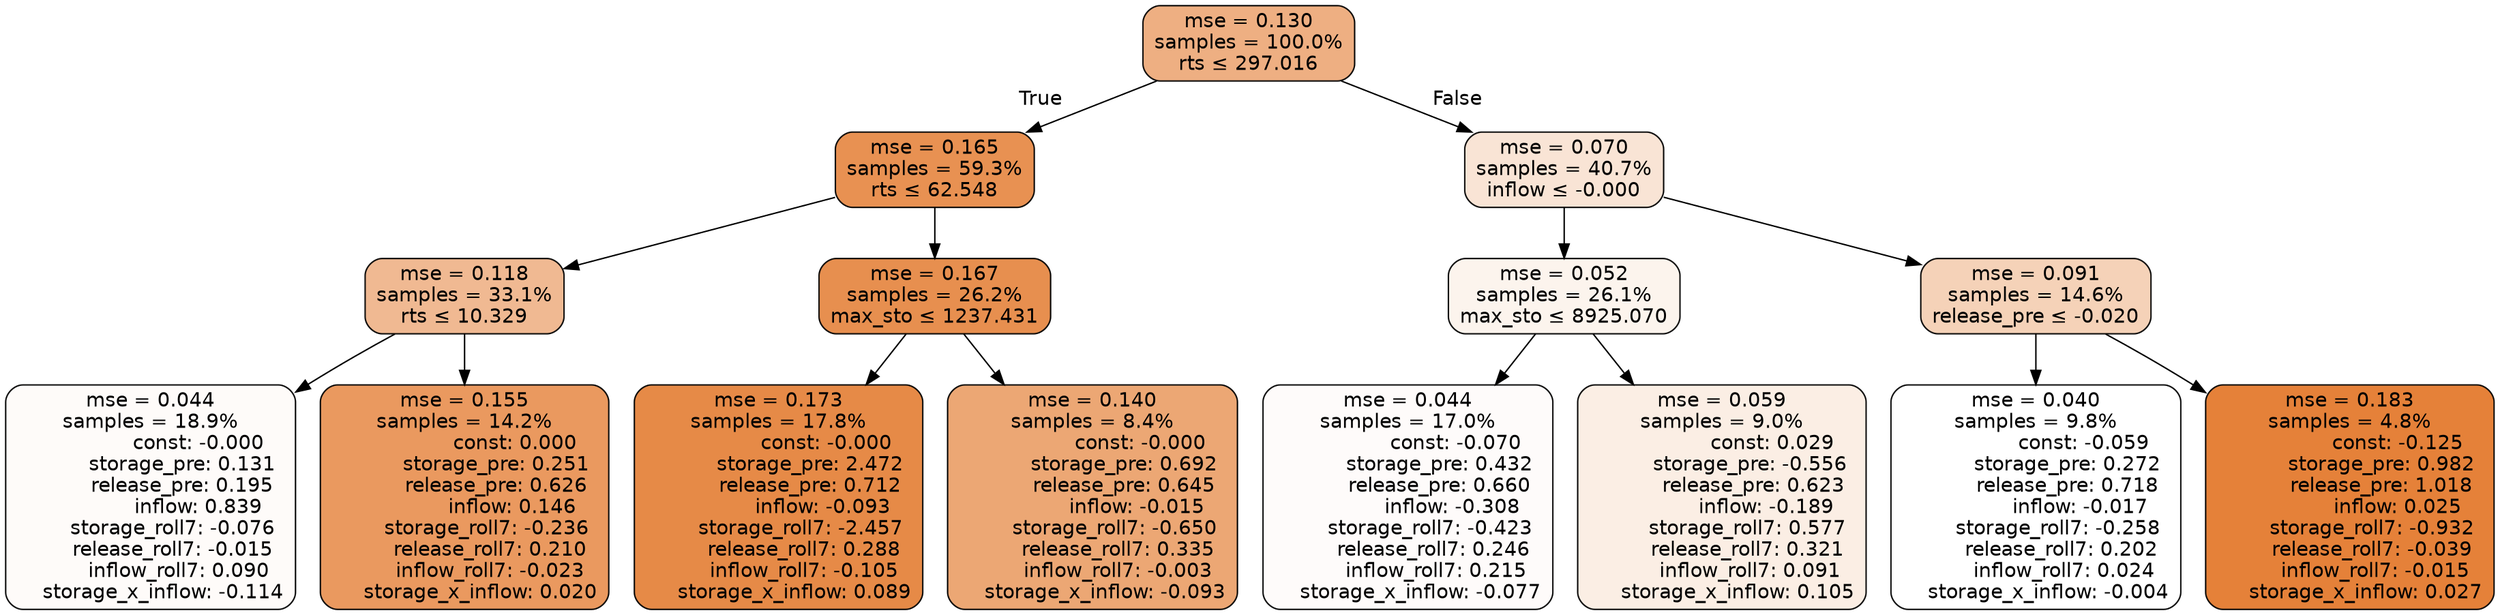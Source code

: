 digraph tree {
bgcolor="transparent"
node [shape=rectangle, style="filled, rounded", color="black", fontname=helvetica] ;
edge [fontname=helvetica] ;
	"0" [label="mse = 0.130
samples = 100.0%
rts &le; 297.016", fillcolor="#eeaf82"]
	"1" [label="mse = 0.165
samples = 59.3%
rts &le; 62.548", fillcolor="#e89152"]
	"2" [label="mse = 0.118
samples = 33.1%
rts &le; 10.329", fillcolor="#f0b992"]
	"3" [label="mse = 0.044
samples = 18.9%
               const: -0.000
          storage_pre: 0.131
          release_pre: 0.195
               inflow: 0.839
       storage_roll7: -0.076
       release_roll7: -0.015
         inflow_roll7: 0.090
    storage_x_inflow: -0.114", fillcolor="#fefbf9"]
	"4" [label="mse = 0.155
samples = 14.2%
                const: 0.000
          storage_pre: 0.251
          release_pre: 0.626
               inflow: 0.146
       storage_roll7: -0.236
        release_roll7: 0.210
        inflow_roll7: -0.023
     storage_x_inflow: 0.020", fillcolor="#ea995f"]
	"5" [label="mse = 0.167
samples = 26.2%
max_sto &le; 1237.431", fillcolor="#e78f4f"]
	"6" [label="mse = 0.173
samples = 17.8%
               const: -0.000
          storage_pre: 2.472
          release_pre: 0.712
              inflow: -0.093
       storage_roll7: -2.457
        release_roll7: 0.288
        inflow_roll7: -0.105
     storage_x_inflow: 0.089", fillcolor="#e68a47"]
	"7" [label="mse = 0.140
samples = 8.4%
               const: -0.000
          storage_pre: 0.692
          release_pre: 0.645
              inflow: -0.015
       storage_roll7: -0.650
        release_roll7: 0.335
        inflow_roll7: -0.003
    storage_x_inflow: -0.093", fillcolor="#eca774"]
	"8" [label="mse = 0.070
samples = 40.7%
inflow &le; -0.000", fillcolor="#f9e4d5"]
	"9" [label="mse = 0.052
samples = 26.1%
max_sto &le; 8925.070", fillcolor="#fcf4ed"]
	"10" [label="mse = 0.044
samples = 17.0%
               const: -0.070
          storage_pre: 0.432
          release_pre: 0.660
              inflow: -0.308
       storage_roll7: -0.423
        release_roll7: 0.246
         inflow_roll7: 0.215
    storage_x_inflow: -0.077", fillcolor="#fefbfa"]
	"11" [label="mse = 0.059
samples = 9.0%
                const: 0.029
         storage_pre: -0.556
          release_pre: 0.623
              inflow: -0.189
        storage_roll7: 0.577
        release_roll7: 0.321
         inflow_roll7: 0.091
     storage_x_inflow: 0.105", fillcolor="#fbeee4"]
	"12" [label="mse = 0.091
samples = 14.6%
release_pre &le; -0.020", fillcolor="#f5d2b8"]
	"13" [label="mse = 0.040
samples = 9.8%
               const: -0.059
          storage_pre: 0.272
          release_pre: 0.718
              inflow: -0.017
       storage_roll7: -0.258
        release_roll7: 0.202
         inflow_roll7: 0.024
    storage_x_inflow: -0.004", fillcolor="#ffffff"]
	"14" [label="mse = 0.183
samples = 4.8%
               const: -0.125
          storage_pre: 0.982
          release_pre: 1.018
               inflow: 0.025
       storage_roll7: -0.932
       release_roll7: -0.039
        inflow_roll7: -0.015
     storage_x_inflow: 0.027", fillcolor="#e58139"]

	"0" -> "1" [labeldistance=2.5, labelangle=45, headlabel="True"]
	"1" -> "2"
	"2" -> "3"
	"2" -> "4"
	"1" -> "5"
	"5" -> "6"
	"5" -> "7"
	"0" -> "8" [labeldistance=2.5, labelangle=-45, headlabel="False"]
	"8" -> "9"
	"9" -> "10"
	"9" -> "11"
	"8" -> "12"
	"12" -> "13"
	"12" -> "14"
}